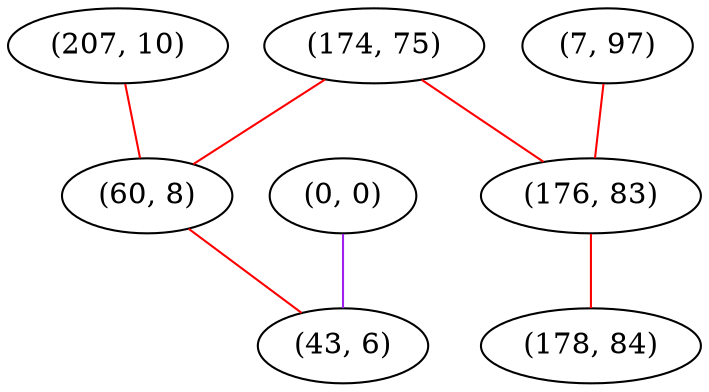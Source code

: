 graph "" {
"(174, 75)";
"(0, 0)";
"(7, 97)";
"(207, 10)";
"(60, 8)";
"(176, 83)";
"(178, 84)";
"(43, 6)";
"(174, 75)" -- "(176, 83)"  [color=red, key=0, weight=1];
"(174, 75)" -- "(60, 8)"  [color=red, key=0, weight=1];
"(0, 0)" -- "(43, 6)"  [color=purple, key=0, weight=4];
"(7, 97)" -- "(176, 83)"  [color=red, key=0, weight=1];
"(207, 10)" -- "(60, 8)"  [color=red, key=0, weight=1];
"(60, 8)" -- "(43, 6)"  [color=red, key=0, weight=1];
"(176, 83)" -- "(178, 84)"  [color=red, key=0, weight=1];
}
